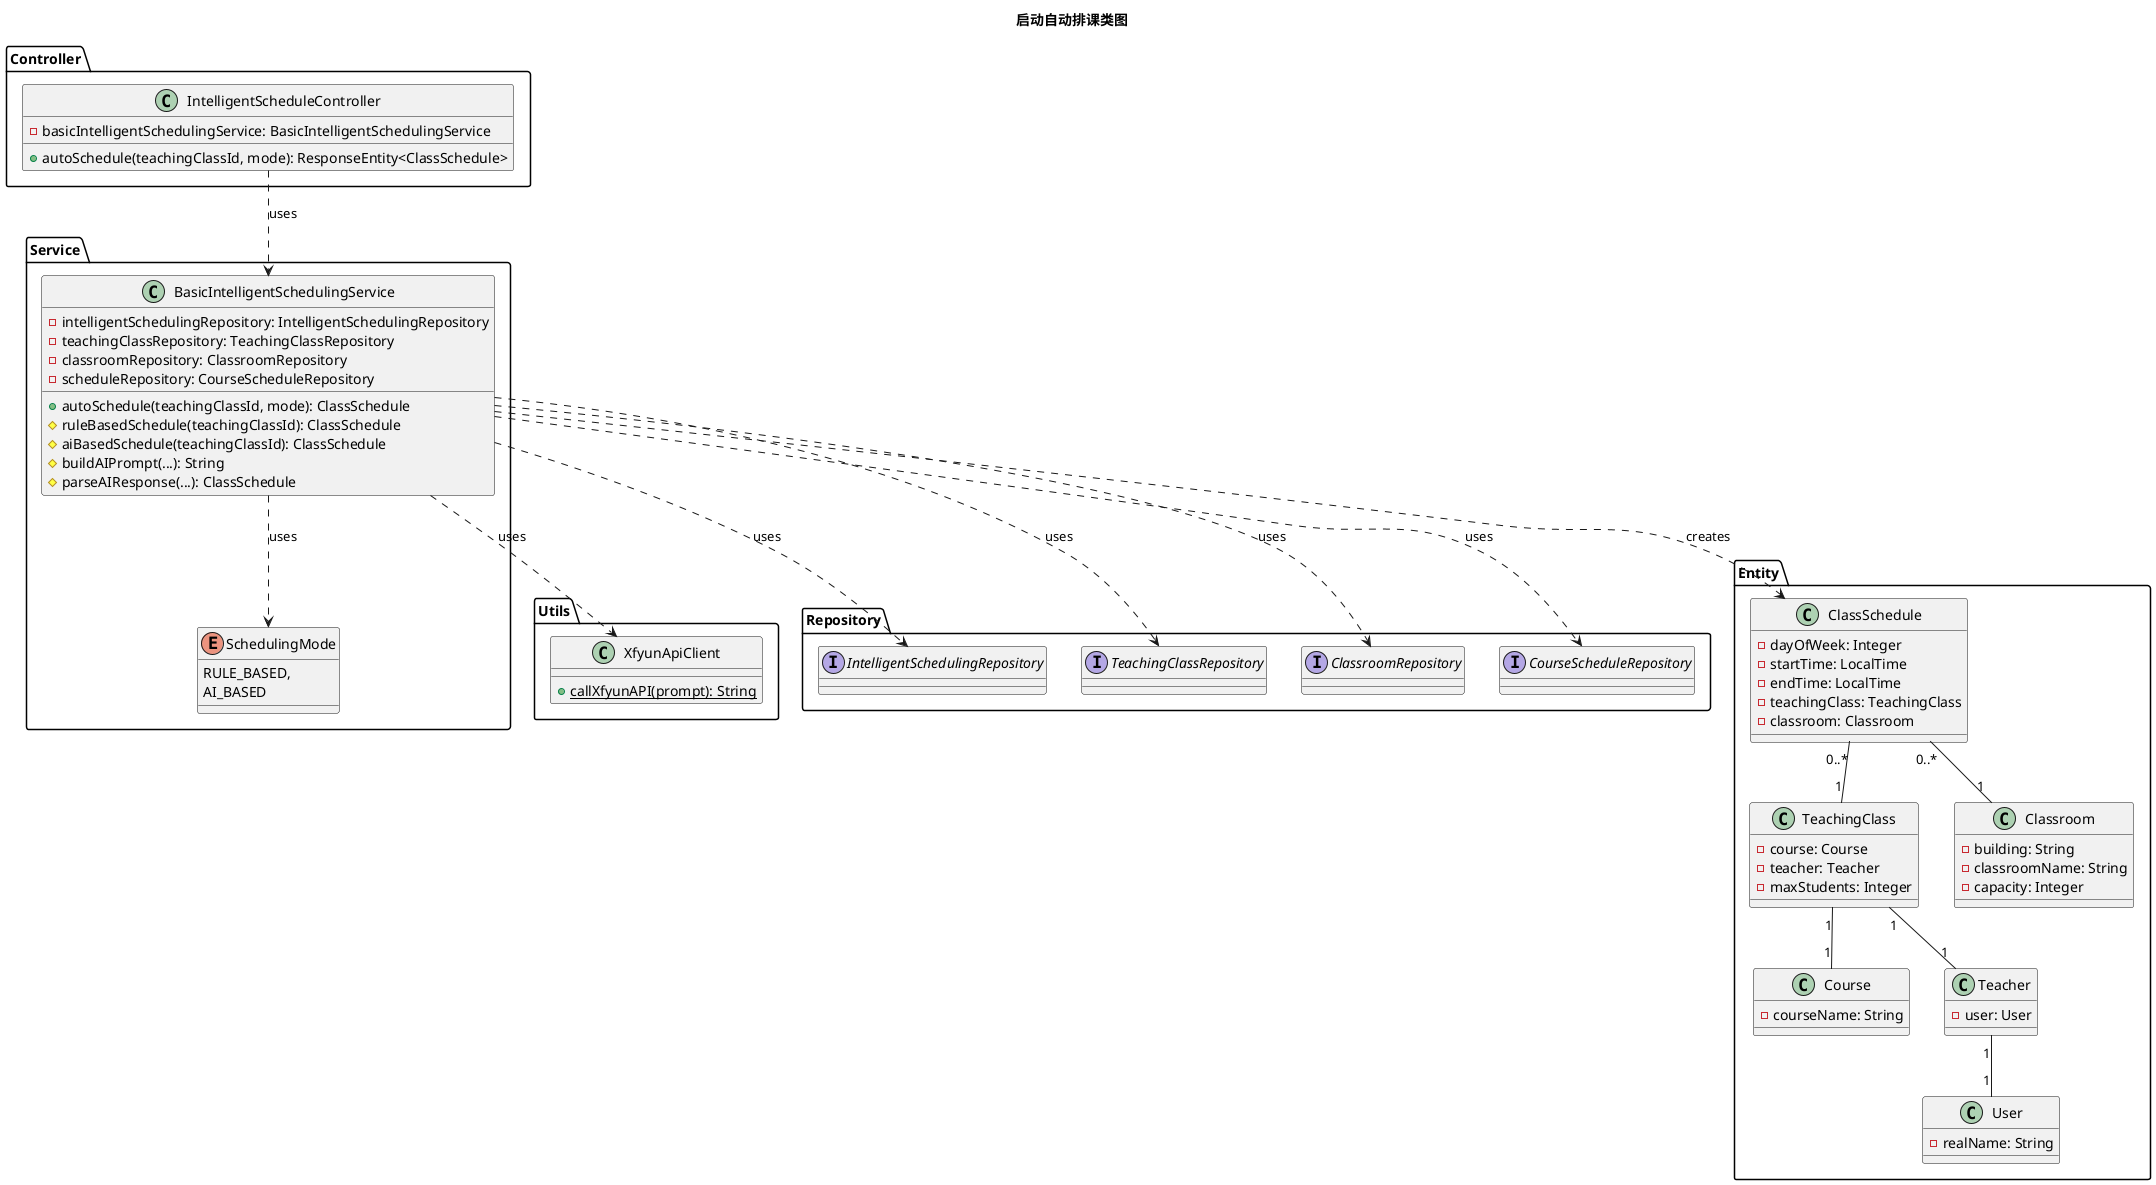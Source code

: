 @startuml

title 启动自动排课类图

package Controller {
    class IntelligentScheduleController {
        + autoSchedule(teachingClassId, mode): ResponseEntity<ClassSchedule>
        - basicIntelligentSchedulingService: BasicIntelligentSchedulingService
    }
}

package Service {
    class BasicIntelligentSchedulingService {
        + autoSchedule(teachingClassId, mode): ClassSchedule
        # ruleBasedSchedule(teachingClassId): ClassSchedule
        # aiBasedSchedule(teachingClassId): ClassSchedule
        # buildAIPrompt(...): String
        # parseAIResponse(...): ClassSchedule
        - intelligentSchedulingRepository: IntelligentSchedulingRepository
        - teachingClassRepository: TeachingClassRepository
        - classroomRepository: ClassroomRepository
        - scheduleRepository: CourseScheduleRepository
    }
    enum SchedulingMode {
        RULE_BASED,
        AI_BASED
    }
}

package Utils {
    class XfyunApiClient {
        + {static} callXfyunAPI(prompt): String
    }
}

package Repository {
    interface IntelligentSchedulingRepository
    interface TeachingClassRepository
    interface ClassroomRepository
    interface CourseScheduleRepository
}

package Entity {
    class ClassSchedule {
        - dayOfWeek: Integer
        - startTime: LocalTime
        - endTime: LocalTime
        - teachingClass: TeachingClass
        - classroom: Classroom
    }
    class TeachingClass {
        - course: Course
        - teacher: Teacher
        - maxStudents: Integer
    }
    class Classroom {
        - building: String
        - classroomName: String
        - capacity: Integer
    }
    class Course {
        - courseName: String
    }
    class Teacher {
        - user: User
    }
    class User {
        - realName: String
    }
}

' --- 关系 ---

IntelligentScheduleController ..> BasicIntelligentSchedulingService : uses

BasicIntelligentSchedulingService ..> SchedulingMode : uses
BasicIntelligentSchedulingService ..> XfyunApiClient : uses
BasicIntelligentSchedulingService ..> IntelligentSchedulingRepository : uses
BasicIntelligentSchedulingService ..> TeachingClassRepository : uses
BasicIntelligentSchedulingService ..> ClassroomRepository : uses
BasicIntelligentSchedulingService ..> CourseScheduleRepository : uses

BasicIntelligentSchedulingService ..> ClassSchedule : creates

ClassSchedule "0..*" -- "1" TeachingClass
ClassSchedule "0..*" -- "1" Classroom
TeachingClass "1" -- "1" Course
TeachingClass "1" -- "1" Teacher
Teacher "1" -- "1" User

@enduml 